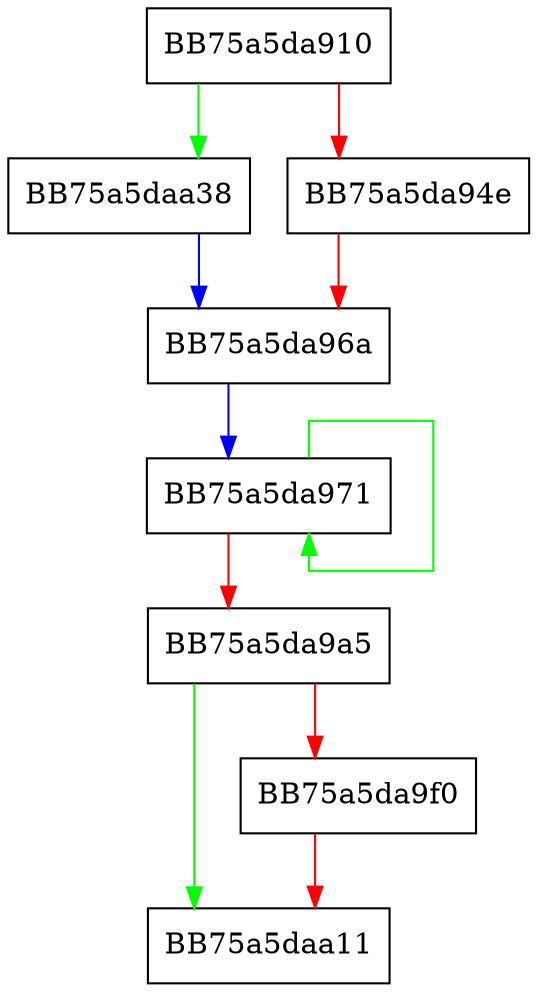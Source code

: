 digraph scan_imphash {
  node [shape="box"];
  graph [splines=ortho];
  BB75a5da910 -> BB75a5daa38 [color="green"];
  BB75a5da910 -> BB75a5da94e [color="red"];
  BB75a5da94e -> BB75a5da96a [color="red"];
  BB75a5da96a -> BB75a5da971 [color="blue"];
  BB75a5da971 -> BB75a5da971 [color="green"];
  BB75a5da971 -> BB75a5da9a5 [color="red"];
  BB75a5da9a5 -> BB75a5daa11 [color="green"];
  BB75a5da9a5 -> BB75a5da9f0 [color="red"];
  BB75a5da9f0 -> BB75a5daa11 [color="red"];
  BB75a5daa38 -> BB75a5da96a [color="blue"];
}